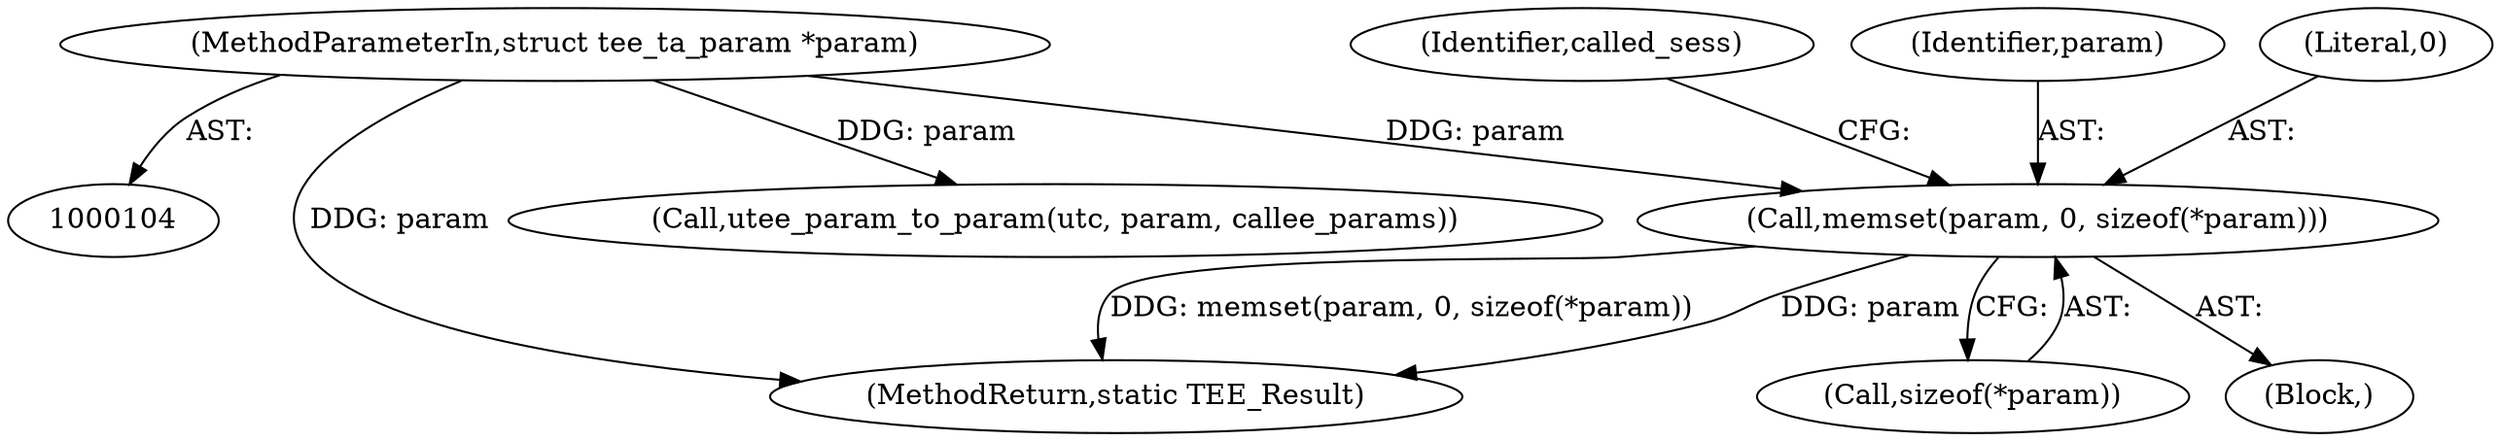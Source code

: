 digraph "0_optee_os_d5c5b0b77b2b589666024d219a8007b3f5b6faeb@API" {
"1000137" [label="(Call,memset(param, 0, sizeof(*param)))"];
"1000108" [label="(MethodParameterIn,struct tee_ta_param *param)"];
"1000177" [label="(Identifier,called_sess)"];
"1000492" [label="(MethodReturn,static TEE_Result)"];
"1000138" [label="(Identifier,param)"];
"1000140" [label="(Call,sizeof(*param))"];
"1000108" [label="(MethodParameterIn,struct tee_ta_param *param)"];
"1000139" [label="(Literal,0)"];
"1000165" [label="(Call,utee_param_to_param(utc, param, callee_params))"];
"1000136" [label="(Block,)"];
"1000137" [label="(Call,memset(param, 0, sizeof(*param)))"];
"1000137" -> "1000136"  [label="AST: "];
"1000137" -> "1000140"  [label="CFG: "];
"1000138" -> "1000137"  [label="AST: "];
"1000139" -> "1000137"  [label="AST: "];
"1000140" -> "1000137"  [label="AST: "];
"1000177" -> "1000137"  [label="CFG: "];
"1000137" -> "1000492"  [label="DDG: param"];
"1000137" -> "1000492"  [label="DDG: memset(param, 0, sizeof(*param))"];
"1000108" -> "1000137"  [label="DDG: param"];
"1000108" -> "1000104"  [label="AST: "];
"1000108" -> "1000492"  [label="DDG: param"];
"1000108" -> "1000165"  [label="DDG: param"];
}
